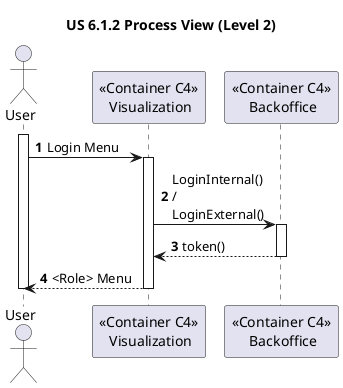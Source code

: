 @startuml
'https://plantuml.com/sequence-diagram

title "US 6.1.2 Process View (Level 2)"

autonumber

actor User
participant "<<Container C4>>\n Visualization" as VISU
participant "<<Container C4>>\n Backoffice" as BACK

activate User
User -> VISU : Login Menu
activate VISU

VISU -> BACK : LoginInternal()\n/\nLoginExternal()
activate BACK

VISU <-- BACK : token()
deactivate BACK

User <-- VISU : <Role> Menu
deactivate VISU
deactivate User

@enduml
